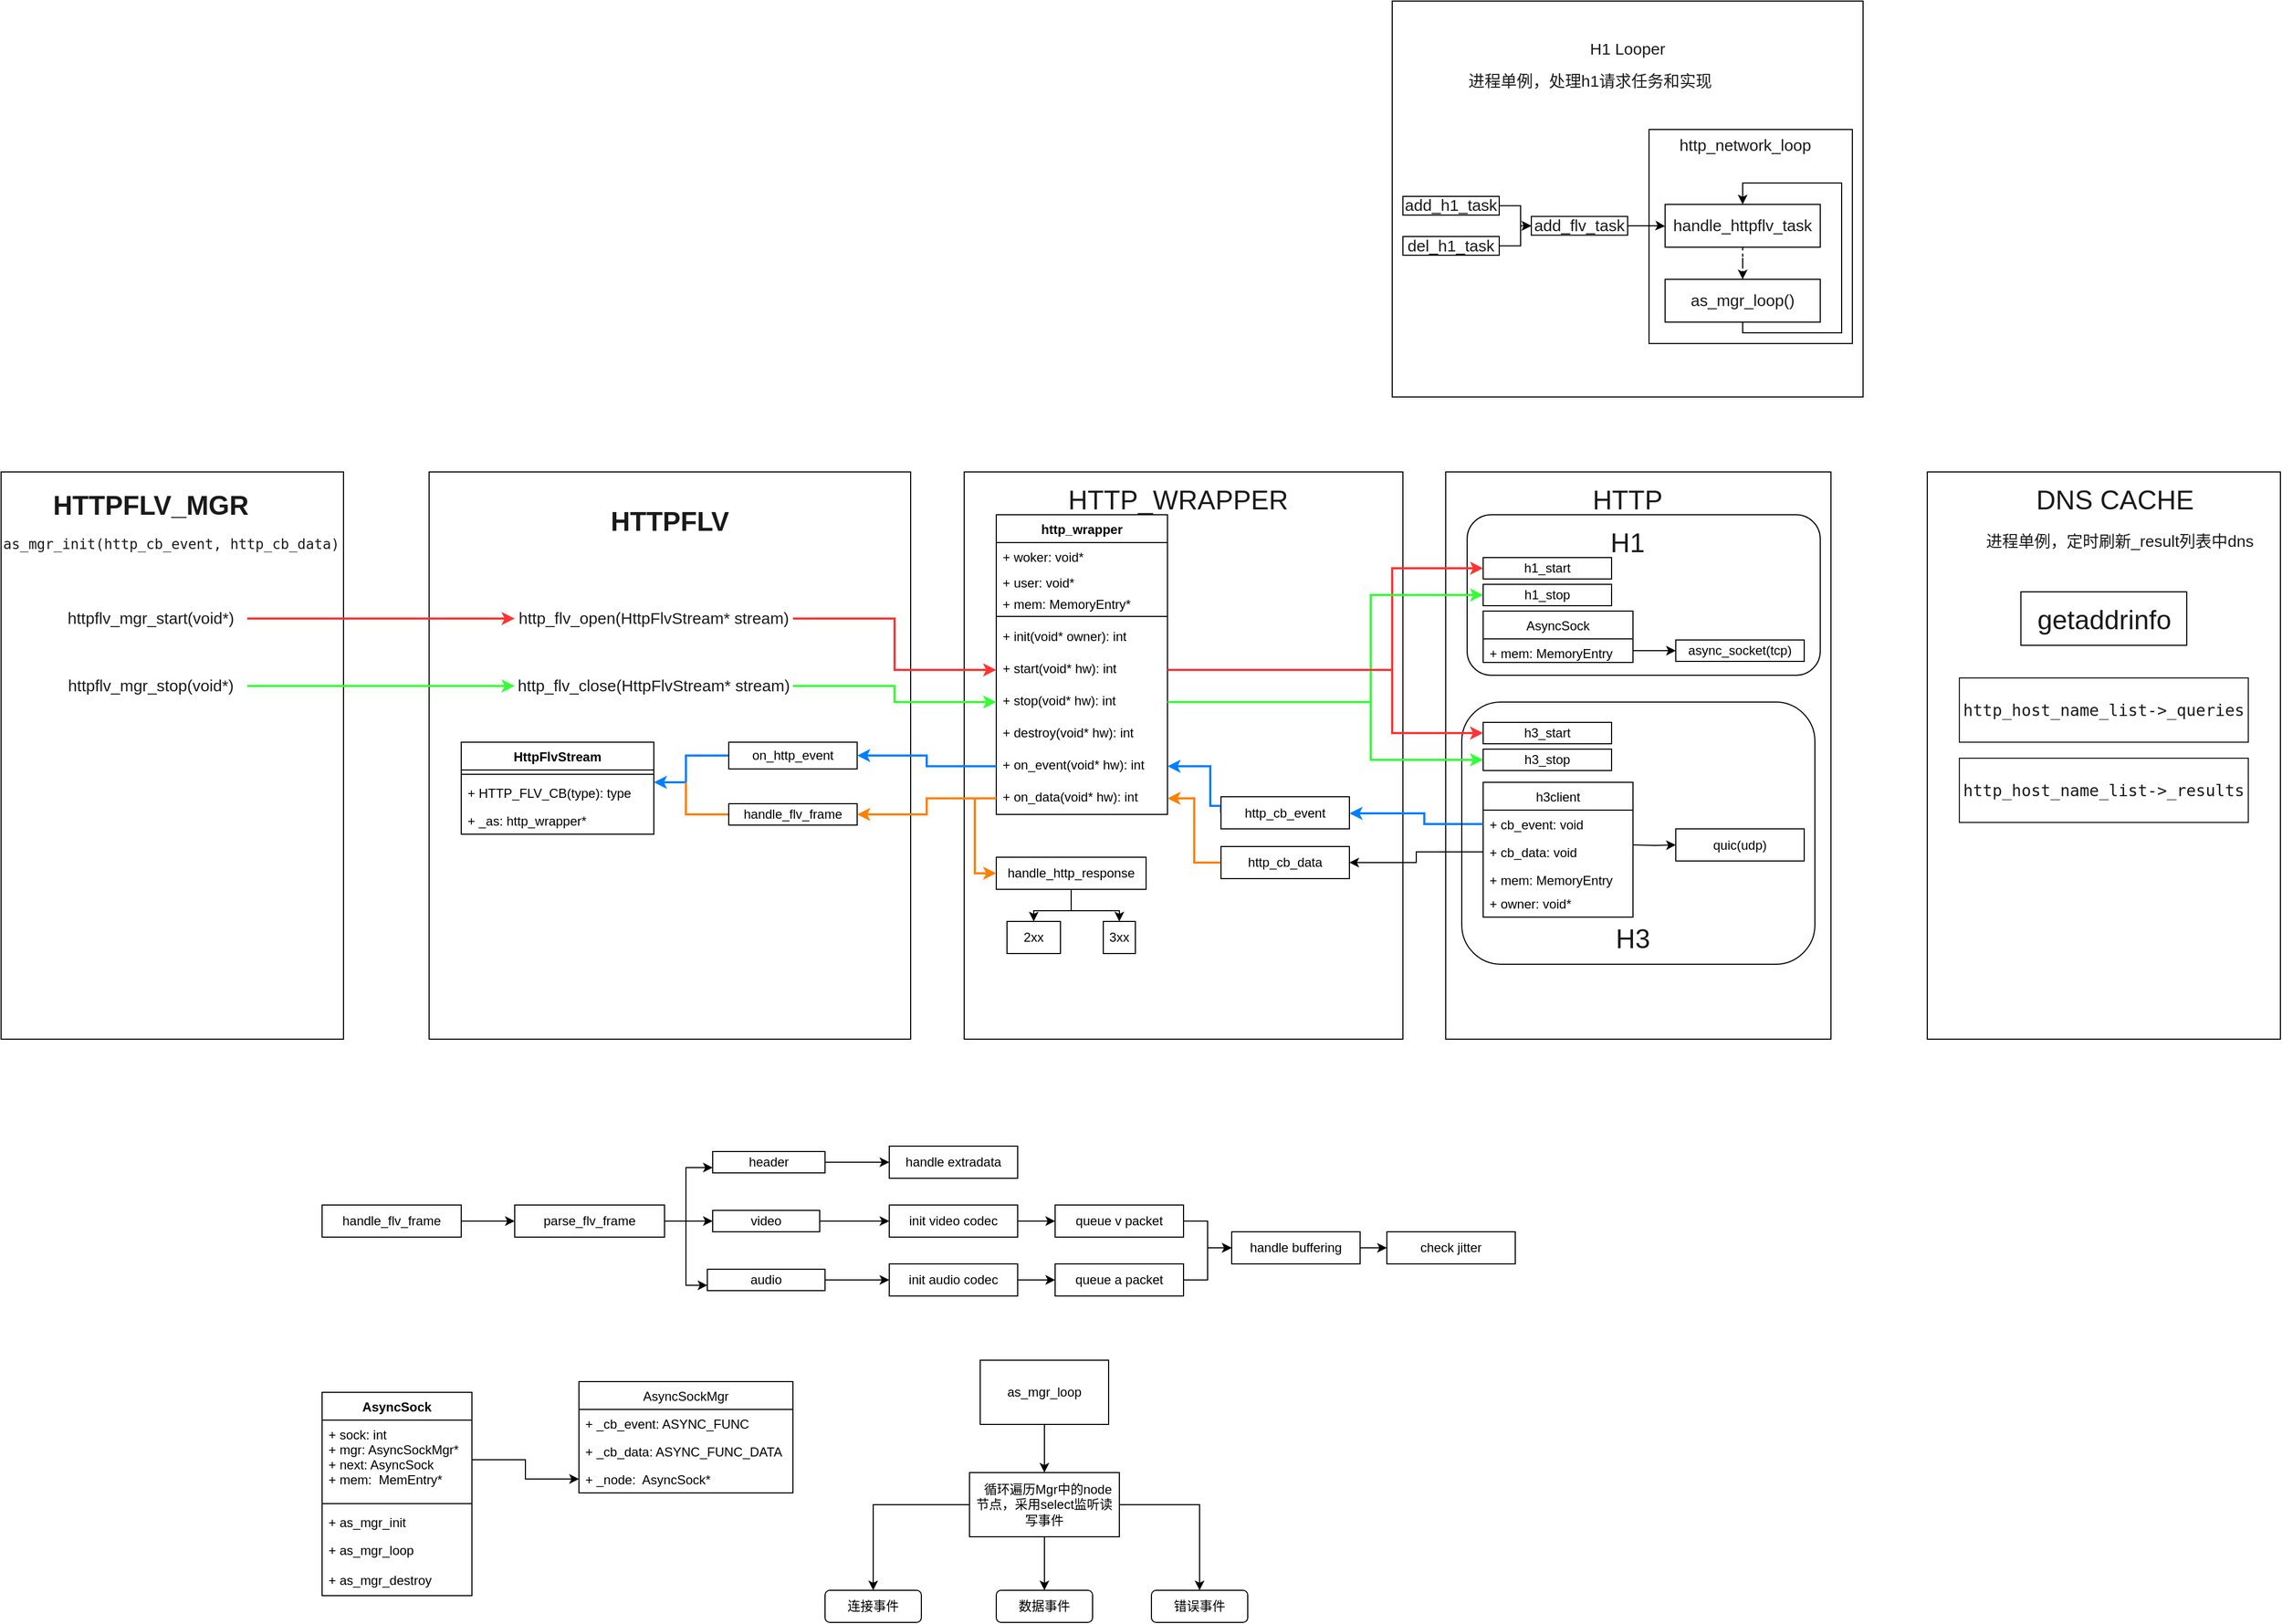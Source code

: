 <mxfile version="20.4.0" type="github">
  <diagram id="vO1amvy0kyj9_wai8O6I" name="Page-1">
    <mxGraphModel dx="2225" dy="1867" grid="1" gridSize="10" guides="1" tooltips="1" connect="1" arrows="1" fold="1" page="1" pageScale="1" pageWidth="850" pageHeight="1100" math="0" shadow="0">
      <root>
        <mxCell id="0" />
        <mxCell id="1" parent="0" />
        <mxCell id="cA0amRriEJMc-7uIuHtY-74" value="" style="rounded=0;whiteSpace=wrap;html=1;fontFamily=Helvetica;fontSize=25;fontColor=#1A1A1A;fillColor=none;gradientColor=none;" parent="1" vertex="1">
          <mxGeometry x="410" y="90" width="410" height="530" as="geometry" />
        </mxCell>
        <mxCell id="cA0amRriEJMc-7uIuHtY-109" value="" style="rounded=0;whiteSpace=wrap;html=1;fontFamily=Helvetica;fontSize=15.067;fontColor=#1A1A1A;fillColor=none;gradientColor=none;" parent="1" vertex="1">
          <mxGeometry x="-490" y="90" width="320" height="530" as="geometry" />
        </mxCell>
        <mxCell id="cA0amRriEJMc-7uIuHtY-4" value="" style="whiteSpace=wrap;html=1;" parent="1" vertex="1">
          <mxGeometry x="810" y="-350" width="440" height="370" as="geometry" />
        </mxCell>
        <mxCell id="cA0amRriEJMc-7uIuHtY-106" value="" style="rounded=0;whiteSpace=wrap;html=1;fontFamily=Helvetica;fontSize=15.067;fontColor=#1A1A1A;fillColor=none;gradientColor=none;" parent="1" vertex="1">
          <mxGeometry x="1050" y="-230" width="190" height="200" as="geometry" />
        </mxCell>
        <mxCell id="cA0amRriEJMc-7uIuHtY-70" value="" style="rounded=0;whiteSpace=wrap;html=1;fontFamily=Helvetica;fontSize=12;fontColor=#1A1A1A;fillColor=none;gradientColor=none;" parent="1" vertex="1">
          <mxGeometry x="-90" y="90" width="450" height="530" as="geometry" />
        </mxCell>
        <mxCell id="cA0amRriEJMc-7uIuHtY-83" value="" style="rounded=0;whiteSpace=wrap;html=1;fontFamily=Helvetica;fontSize=25;fontColor=#1A1A1A;fillColor=none;gradientColor=none;" parent="1" vertex="1">
          <mxGeometry x="1310" y="90" width="330" height="530" as="geometry" />
        </mxCell>
        <mxCell id="cA0amRriEJMc-7uIuHtY-76" value="" style="rounded=0;whiteSpace=wrap;html=1;fontFamily=Helvetica;fontSize=25;fontColor=#1A1A1A;fillColor=none;gradientColor=none;" parent="1" vertex="1">
          <mxGeometry x="860" y="90" width="360" height="530" as="geometry" />
        </mxCell>
        <mxCell id="cA0amRriEJMc-7uIuHtY-78" value="" style="rounded=1;whiteSpace=wrap;html=1;fontFamily=Helvetica;fontSize=25;fontColor=#1A1A1A;fillColor=none;gradientColor=none;" parent="1" vertex="1">
          <mxGeometry x="880" y="130" width="330" height="150" as="geometry" />
        </mxCell>
        <mxCell id="cA0amRriEJMc-7uIuHtY-5" value="async_socket(tcp)" style="whiteSpace=wrap;html=1;" parent="1" vertex="1">
          <mxGeometry x="1075" y="247" width="120" height="20" as="geometry" />
        </mxCell>
        <mxCell id="cA0amRriEJMc-7uIuHtY-6" value="quic(udp)" style="whiteSpace=wrap;html=1;" parent="1" vertex="1">
          <mxGeometry x="1075" y="423.5" width="120" height="30" as="geometry" />
        </mxCell>
        <mxCell id="cA0amRriEJMc-7uIuHtY-7" value="http_wrapper" style="swimlane;fontStyle=1;align=center;verticalAlign=top;childLayout=stackLayout;horizontal=1;startSize=26;horizontalStack=0;resizeParent=1;resizeParentMax=0;resizeLast=0;collapsible=1;marginBottom=0;" parent="1" vertex="1">
          <mxGeometry x="440" y="130" width="160" height="280" as="geometry" />
        </mxCell>
        <mxCell id="cA0amRriEJMc-7uIuHtY-8" value="+ woker: void*" style="text;strokeColor=none;fillColor=none;align=left;verticalAlign=top;spacingLeft=4;spacingRight=4;overflow=hidden;rotatable=0;points=[[0,0.5],[1,0.5]];portConstraint=eastwest;" parent="cA0amRriEJMc-7uIuHtY-7" vertex="1">
          <mxGeometry y="26" width="160" height="24" as="geometry" />
        </mxCell>
        <mxCell id="cA0amRriEJMc-7uIuHtY-11" value="+ user: void*" style="text;strokeColor=none;fillColor=none;align=left;verticalAlign=top;spacingLeft=4;spacingRight=4;overflow=hidden;rotatable=0;points=[[0,0.5],[1,0.5]];portConstraint=eastwest;" parent="cA0amRriEJMc-7uIuHtY-7" vertex="1">
          <mxGeometry y="50" width="160" height="20" as="geometry" />
        </mxCell>
        <mxCell id="cA0amRriEJMc-7uIuHtY-12" value="+ mem: MemoryEntry*" style="text;strokeColor=none;fillColor=none;align=left;verticalAlign=top;spacingLeft=4;spacingRight=4;overflow=hidden;rotatable=0;points=[[0,0.5],[1,0.5]];portConstraint=eastwest;" parent="cA0amRriEJMc-7uIuHtY-7" vertex="1">
          <mxGeometry y="70" width="160" height="20" as="geometry" />
        </mxCell>
        <mxCell id="cA0amRriEJMc-7uIuHtY-9" value="" style="line;strokeWidth=1;fillColor=none;align=left;verticalAlign=middle;spacingTop=-1;spacingLeft=3;spacingRight=3;rotatable=0;labelPosition=right;points=[];portConstraint=eastwest;" parent="cA0amRriEJMc-7uIuHtY-7" vertex="1">
          <mxGeometry y="90" width="160" height="10" as="geometry" />
        </mxCell>
        <mxCell id="cA0amRriEJMc-7uIuHtY-10" value="+ init(void* owner): int" style="text;strokeColor=none;fillColor=none;align=left;verticalAlign=top;spacingLeft=4;spacingRight=4;overflow=hidden;rotatable=0;points=[[0,0.5],[1,0.5]];portConstraint=eastwest;" parent="cA0amRriEJMc-7uIuHtY-7" vertex="1">
          <mxGeometry y="100" width="160" height="30" as="geometry" />
        </mxCell>
        <mxCell id="cA0amRriEJMc-7uIuHtY-13" value="+ start(void* hw): int" style="text;strokeColor=none;fillColor=none;align=left;verticalAlign=top;spacingLeft=4;spacingRight=4;overflow=hidden;rotatable=0;points=[[0,0.5],[1,0.5]];portConstraint=eastwest;" parent="cA0amRriEJMc-7uIuHtY-7" vertex="1">
          <mxGeometry y="130" width="160" height="30" as="geometry" />
        </mxCell>
        <mxCell id="cA0amRriEJMc-7uIuHtY-14" value="+ stop(void* hw): int" style="text;strokeColor=none;fillColor=none;align=left;verticalAlign=top;spacingLeft=4;spacingRight=4;overflow=hidden;rotatable=0;points=[[0,0.5],[1,0.5]];portConstraint=eastwest;" parent="cA0amRriEJMc-7uIuHtY-7" vertex="1">
          <mxGeometry y="160" width="160" height="30" as="geometry" />
        </mxCell>
        <mxCell id="cA0amRriEJMc-7uIuHtY-15" value="+ destroy(void* hw): int" style="text;strokeColor=none;fillColor=none;align=left;verticalAlign=top;spacingLeft=4;spacingRight=4;overflow=hidden;rotatable=0;points=[[0,0.5],[1,0.5]];portConstraint=eastwest;" parent="cA0amRriEJMc-7uIuHtY-7" vertex="1">
          <mxGeometry y="190" width="160" height="30" as="geometry" />
        </mxCell>
        <mxCell id="cA0amRriEJMc-7uIuHtY-16" value="+ on_event(void* hw): int" style="text;strokeColor=none;fillColor=none;align=left;verticalAlign=top;spacingLeft=4;spacingRight=4;overflow=hidden;rotatable=0;points=[[0,0.5],[1,0.5]];portConstraint=eastwest;" parent="cA0amRriEJMc-7uIuHtY-7" vertex="1">
          <mxGeometry y="220" width="160" height="30" as="geometry" />
        </mxCell>
        <mxCell id="cA0amRriEJMc-7uIuHtY-17" value="+ on_data(void* hw): int" style="text;strokeColor=none;fillColor=none;align=left;verticalAlign=top;spacingLeft=4;spacingRight=4;overflow=hidden;rotatable=0;points=[[0,0.5],[1,0.5]];portConstraint=eastwest;" parent="cA0amRriEJMc-7uIuHtY-7" vertex="1">
          <mxGeometry y="250" width="160" height="30" as="geometry" />
        </mxCell>
        <mxCell id="cA0amRriEJMc-7uIuHtY-42" style="edgeStyle=orthogonalEdgeStyle;rounded=0;orthogonalLoop=1;jettySize=auto;html=1;entryX=1;entryY=0.135;entryDx=0;entryDy=0;entryPerimeter=0;endArrow=classic;endFill=1;exitX=0;exitY=0.5;exitDx=0;exitDy=0;strokeWidth=2;strokeColor=#007FFF;" parent="1" source="cA0amRriEJMc-7uIuHtY-18" target="cA0amRriEJMc-7uIuHtY-39" edge="1">
          <mxGeometry relative="1" as="geometry">
            <Array as="points">
              <mxPoint x="150" y="355" />
              <mxPoint x="150" y="380" />
            </Array>
          </mxGeometry>
        </mxCell>
        <mxCell id="cA0amRriEJMc-7uIuHtY-18" value="on_http_event" style="whiteSpace=wrap;html=1;" parent="1" vertex="1">
          <mxGeometry x="190" y="342.5" width="120" height="25" as="geometry" />
        </mxCell>
        <mxCell id="cA0amRriEJMc-7uIuHtY-26" value="" style="edgeStyle=orthogonalEdgeStyle;rounded=0;orthogonalLoop=1;jettySize=auto;html=1;" parent="1" source="cA0amRriEJMc-7uIuHtY-20" target="cA0amRriEJMc-7uIuHtY-25" edge="1">
          <mxGeometry relative="1" as="geometry" />
        </mxCell>
        <mxCell id="cA0amRriEJMc-7uIuHtY-28" style="edgeStyle=orthogonalEdgeStyle;rounded=0;orthogonalLoop=1;jettySize=auto;html=1;entryX=0.5;entryY=0;entryDx=0;entryDy=0;" parent="1" source="cA0amRriEJMc-7uIuHtY-20" target="cA0amRriEJMc-7uIuHtY-27" edge="1">
          <mxGeometry relative="1" as="geometry" />
        </mxCell>
        <mxCell id="cA0amRriEJMc-7uIuHtY-20" value="handle_http_response" style="whiteSpace=wrap;html=1;" parent="1" vertex="1">
          <mxGeometry x="440" y="450" width="140" height="30" as="geometry" />
        </mxCell>
        <mxCell id="cA0amRriEJMc-7uIuHtY-41" style="edgeStyle=orthogonalEdgeStyle;rounded=0;orthogonalLoop=1;jettySize=auto;html=1;endArrow=none;endFill=0;strokeWidth=2;strokeColor=#FF8000;" parent="1" source="cA0amRriEJMc-7uIuHtY-22" edge="1">
          <mxGeometry relative="1" as="geometry">
            <mxPoint x="150" y="380" as="targetPoint" />
            <Array as="points">
              <mxPoint x="150" y="410" />
            </Array>
          </mxGeometry>
        </mxCell>
        <mxCell id="cA0amRriEJMc-7uIuHtY-22" value="handle_flv_frame" style="whiteSpace=wrap;html=1;" parent="1" vertex="1">
          <mxGeometry x="190" y="400" width="120" height="20" as="geometry" />
        </mxCell>
        <mxCell id="cA0amRriEJMc-7uIuHtY-25" value="2xx" style="whiteSpace=wrap;html=1;" parent="1" vertex="1">
          <mxGeometry x="450" y="510" width="50" height="30" as="geometry" />
        </mxCell>
        <mxCell id="cA0amRriEJMc-7uIuHtY-27" value="3xx" style="whiteSpace=wrap;html=1;" parent="1" vertex="1">
          <mxGeometry x="540" y="510" width="30" height="30" as="geometry" />
        </mxCell>
        <mxCell id="cA0amRriEJMc-7uIuHtY-32" style="edgeStyle=orthogonalEdgeStyle;rounded=0;orthogonalLoop=1;jettySize=auto;html=1;entryX=1;entryY=0.5;entryDx=0;entryDy=0;strokeColor=#007FFF;strokeWidth=2;" parent="1" source="cA0amRriEJMc-7uIuHtY-16" target="cA0amRriEJMc-7uIuHtY-18" edge="1">
          <mxGeometry relative="1" as="geometry" />
        </mxCell>
        <mxCell id="cA0amRriEJMc-7uIuHtY-33" style="edgeStyle=orthogonalEdgeStyle;rounded=0;orthogonalLoop=1;jettySize=auto;html=1;entryX=0;entryY=0.5;entryDx=0;entryDy=0;strokeWidth=2;strokeColor=#FF8000;" parent="1" source="cA0amRriEJMc-7uIuHtY-17" target="cA0amRriEJMc-7uIuHtY-20" edge="1">
          <mxGeometry relative="1" as="geometry" />
        </mxCell>
        <mxCell id="cA0amRriEJMc-7uIuHtY-34" style="edgeStyle=orthogonalEdgeStyle;rounded=0;orthogonalLoop=1;jettySize=auto;html=1;entryX=1;entryY=0.5;entryDx=0;entryDy=0;strokeColor=#FF8000;strokeWidth=2;" parent="1" source="cA0amRriEJMc-7uIuHtY-17" target="cA0amRriEJMc-7uIuHtY-22" edge="1">
          <mxGeometry relative="1" as="geometry" />
        </mxCell>
        <mxCell id="cA0amRriEJMc-7uIuHtY-36" value="HttpFlvStream" style="swimlane;fontStyle=1;align=center;verticalAlign=top;childLayout=stackLayout;horizontal=1;startSize=26;horizontalStack=0;resizeParent=1;resizeParentMax=0;resizeLast=0;collapsible=1;marginBottom=0;" parent="1" vertex="1">
          <mxGeometry x="-60" y="342.5" width="180" height="86" as="geometry" />
        </mxCell>
        <mxCell id="cA0amRriEJMc-7uIuHtY-38" value="" style="line;strokeWidth=1;fillColor=none;align=left;verticalAlign=middle;spacingTop=-1;spacingLeft=3;spacingRight=3;rotatable=0;labelPosition=right;points=[];portConstraint=eastwest;" parent="cA0amRriEJMc-7uIuHtY-36" vertex="1">
          <mxGeometry y="26" width="180" height="8" as="geometry" />
        </mxCell>
        <mxCell id="cA0amRriEJMc-7uIuHtY-39" value="+ HTTP_FLV_CB(type): type" style="text;strokeColor=none;fillColor=none;align=left;verticalAlign=top;spacingLeft=4;spacingRight=4;overflow=hidden;rotatable=0;points=[[0,0.5],[1,0.5]];portConstraint=eastwest;" parent="cA0amRriEJMc-7uIuHtY-36" vertex="1">
          <mxGeometry y="34" width="180" height="26" as="geometry" />
        </mxCell>
        <mxCell id="cA0amRriEJMc-7uIuHtY-112" value="+ _as: http_wrapper*" style="text;strokeColor=none;fillColor=none;align=left;verticalAlign=top;spacingLeft=4;spacingRight=4;overflow=hidden;rotatable=0;points=[[0,0.5],[1,0.5]];portConstraint=eastwest;" parent="cA0amRriEJMc-7uIuHtY-36" vertex="1">
          <mxGeometry y="60" width="180" height="26" as="geometry" />
        </mxCell>
        <mxCell id="cA0amRriEJMc-7uIuHtY-46" style="edgeStyle=orthogonalEdgeStyle;rounded=0;orthogonalLoop=1;jettySize=auto;html=1;entryX=0;entryY=0.5;entryDx=0;entryDy=0;endArrow=classic;endFill=1;" parent="1" target="cA0amRriEJMc-7uIuHtY-6" edge="1">
          <mxGeometry relative="1" as="geometry">
            <mxPoint x="1035" y="438.5" as="sourcePoint" />
          </mxGeometry>
        </mxCell>
        <mxCell id="cA0amRriEJMc-7uIuHtY-68" style="edgeStyle=orthogonalEdgeStyle;rounded=0;orthogonalLoop=1;jettySize=auto;html=1;fontFamily=Helvetica;fontSize=12;fontColor=#1A1A1A;exitX=0;exitY=0.5;exitDx=0;exitDy=0;strokeColor=#007FFF;strokeWidth=2;" parent="1" source="cA0amRriEJMc-7uIuHtY-48" target="cA0amRriEJMc-7uIuHtY-16" edge="1">
          <mxGeometry relative="1" as="geometry">
            <Array as="points">
              <mxPoint x="640" y="402" />
              <mxPoint x="640" y="365" />
            </Array>
          </mxGeometry>
        </mxCell>
        <mxCell id="cA0amRriEJMc-7uIuHtY-48" value="http_cb_event" style="whiteSpace=wrap;html=1;" parent="1" vertex="1">
          <mxGeometry x="650" y="393.5" width="120" height="30" as="geometry" />
        </mxCell>
        <mxCell id="cA0amRriEJMc-7uIuHtY-69" style="edgeStyle=orthogonalEdgeStyle;rounded=0;orthogonalLoop=1;jettySize=auto;html=1;entryX=1;entryY=0.5;entryDx=0;entryDy=0;fontFamily=Helvetica;fontSize=12;fontColor=#1A1A1A;exitX=0;exitY=0.5;exitDx=0;exitDy=0;strokeColor=#FF8000;strokeWidth=2;" parent="1" source="cA0amRriEJMc-7uIuHtY-49" target="cA0amRriEJMc-7uIuHtY-17" edge="1">
          <mxGeometry relative="1" as="geometry" />
        </mxCell>
        <mxCell id="cA0amRriEJMc-7uIuHtY-49" value="http_cb_data" style="whiteSpace=wrap;html=1;" parent="1" vertex="1">
          <mxGeometry x="650" y="440" width="120" height="30" as="geometry" />
        </mxCell>
        <mxCell id="cA0amRriEJMc-7uIuHtY-50" value="AsyncSock" style="swimlane;fontStyle=0;childLayout=stackLayout;horizontal=1;startSize=26;fillColor=none;horizontalStack=0;resizeParent=1;resizeParentMax=0;resizeLast=0;collapsible=1;marginBottom=0;" parent="1" vertex="1">
          <mxGeometry x="895" y="220" width="140" height="48" as="geometry" />
        </mxCell>
        <mxCell id="cA0amRriEJMc-7uIuHtY-53" value="+ mem: MemoryEntry" style="text;strokeColor=none;fillColor=none;align=left;verticalAlign=top;spacingLeft=4;spacingRight=4;overflow=hidden;rotatable=0;points=[[0,0.5],[1,0.5]];portConstraint=eastwest;" parent="cA0amRriEJMc-7uIuHtY-50" vertex="1">
          <mxGeometry y="26" width="140" height="22" as="geometry" />
        </mxCell>
        <mxCell id="cA0amRriEJMc-7uIuHtY-55" value="h3client" style="swimlane;fontStyle=0;childLayout=stackLayout;horizontal=1;startSize=26;fillColor=none;horizontalStack=0;resizeParent=1;resizeParentMax=0;resizeLast=0;collapsible=1;marginBottom=0;" parent="1" vertex="1">
          <mxGeometry x="895" y="380" width="140" height="126" as="geometry" />
        </mxCell>
        <mxCell id="cA0amRriEJMc-7uIuHtY-56" value="+ cb_event: void" style="text;strokeColor=none;fillColor=none;align=left;verticalAlign=top;spacingLeft=4;spacingRight=4;overflow=hidden;rotatable=0;points=[[0,0.5],[1,0.5]];portConstraint=eastwest;" parent="cA0amRriEJMc-7uIuHtY-55" vertex="1">
          <mxGeometry y="26" width="140" height="26" as="geometry" />
        </mxCell>
        <mxCell id="cA0amRriEJMc-7uIuHtY-57" value="+ cb_data: void" style="text;strokeColor=none;fillColor=none;align=left;verticalAlign=top;spacingLeft=4;spacingRight=4;overflow=hidden;rotatable=0;points=[[0,0.5],[1,0.5]];portConstraint=eastwest;" parent="cA0amRriEJMc-7uIuHtY-55" vertex="1">
          <mxGeometry y="52" width="140" height="26" as="geometry" />
        </mxCell>
        <mxCell id="cA0amRriEJMc-7uIuHtY-58" value="+ mem: MemoryEntry" style="text;strokeColor=none;fillColor=none;align=left;verticalAlign=top;spacingLeft=4;spacingRight=4;overflow=hidden;rotatable=0;points=[[0,0.5],[1,0.5]];portConstraint=eastwest;" parent="cA0amRriEJMc-7uIuHtY-55" vertex="1">
          <mxGeometry y="78" width="140" height="22" as="geometry" />
        </mxCell>
        <mxCell id="cA0amRriEJMc-7uIuHtY-59" value="+ owner: void*" style="text;strokeColor=none;fillColor=none;align=left;verticalAlign=top;spacingLeft=4;spacingRight=4;overflow=hidden;rotatable=0;points=[[0,0.5],[1,0.5]];portConstraint=eastwest;" parent="cA0amRriEJMc-7uIuHtY-55" vertex="1">
          <mxGeometry y="100" width="140" height="26" as="geometry" />
        </mxCell>
        <mxCell id="cA0amRriEJMc-7uIuHtY-61" style="edgeStyle=orthogonalEdgeStyle;rounded=0;orthogonalLoop=1;jettySize=auto;html=1;entryX=0;entryY=0.5;entryDx=0;entryDy=0;endArrow=classic;endFill=1;" parent="1" source="cA0amRriEJMc-7uIuHtY-53" target="cA0amRriEJMc-7uIuHtY-5" edge="1">
          <mxGeometry relative="1" as="geometry" />
        </mxCell>
        <mxCell id="cA0amRriEJMc-7uIuHtY-65" value="&lt;pre style=&quot;font-family: &amp;quot;JetBrains Mono&amp;quot;, monospace; font-size: 9.8pt;&quot;&gt;&lt;span style=&quot;background-color: rgb(255, 255, 255);&quot;&gt;&lt;font color=&quot;#1A1A1A&quot;&gt;as_mgr_init(http_cb_event, http_cb_data)&lt;/font&gt;&lt;/span&gt;&lt;/pre&gt;" style="text;whiteSpace=wrap;html=1;" parent="1" vertex="1">
          <mxGeometry x="-490" y="130" width="350" height="50" as="geometry" />
        </mxCell>
        <mxCell id="cA0amRriEJMc-7uIuHtY-66" style="edgeStyle=orthogonalEdgeStyle;rounded=0;orthogonalLoop=1;jettySize=auto;html=1;entryX=1;entryY=0.5;entryDx=0;entryDy=0;fontFamily=Helvetica;fontSize=12;fontColor=#1A1A1A;strokeColor=#007FFF;strokeWidth=2;" parent="1" source="cA0amRriEJMc-7uIuHtY-56" target="cA0amRriEJMc-7uIuHtY-48" edge="1">
          <mxGeometry relative="1" as="geometry">
            <Array as="points">
              <mxPoint x="840" y="419" />
              <mxPoint x="840" y="409" />
              <mxPoint x="770" y="409" />
            </Array>
          </mxGeometry>
        </mxCell>
        <mxCell id="cA0amRriEJMc-7uIuHtY-67" style="edgeStyle=orthogonalEdgeStyle;rounded=0;orthogonalLoop=1;jettySize=auto;html=1;entryX=1;entryY=0.5;entryDx=0;entryDy=0;fontFamily=Helvetica;fontSize=12;fontColor=#1A1A1A;" parent="1" source="cA0amRriEJMc-7uIuHtY-57" target="cA0amRriEJMc-7uIuHtY-49" edge="1">
          <mxGeometry relative="1" as="geometry" />
        </mxCell>
        <mxCell id="cA0amRriEJMc-7uIuHtY-71" value="&lt;font style=&quot;font-size: 25px;&quot;&gt;&lt;b&gt;HTTPFLV&lt;/b&gt;&lt;/font&gt;" style="text;html=1;strokeColor=none;fillColor=none;align=center;verticalAlign=middle;whiteSpace=wrap;rounded=0;fontFamily=Helvetica;fontSize=12;fontColor=#1A1A1A;" parent="1" vertex="1">
          <mxGeometry x="105" y="120" width="60" height="30" as="geometry" />
        </mxCell>
        <mxCell id="cA0amRriEJMc-7uIuHtY-73" value="&lt;font style=&quot;font-size: 25px;&quot;&gt;&lt;b&gt;HTTPFLV_MGR&lt;/b&gt;&lt;/font&gt;" style="text;html=1;strokeColor=none;fillColor=none;align=center;verticalAlign=middle;whiteSpace=wrap;rounded=0;fontFamily=Helvetica;fontSize=12;fontColor=#1A1A1A;" parent="1" vertex="1">
          <mxGeometry x="-390" y="100" width="80" height="40" as="geometry" />
        </mxCell>
        <mxCell id="cA0amRriEJMc-7uIuHtY-75" value="HTTP_WRAPPER" style="text;html=1;strokeColor=none;fillColor=none;align=center;verticalAlign=middle;whiteSpace=wrap;rounded=0;fontFamily=Helvetica;fontSize=25;fontColor=#1A1A1A;" parent="1" vertex="1">
          <mxGeometry x="580" y="100" width="60" height="30" as="geometry" />
        </mxCell>
        <mxCell id="cA0amRriEJMc-7uIuHtY-77" value="HTTP" style="text;html=1;strokeColor=none;fillColor=none;align=center;verticalAlign=middle;whiteSpace=wrap;rounded=0;fontFamily=Helvetica;fontSize=25;fontColor=#1A1A1A;" parent="1" vertex="1">
          <mxGeometry x="1000" y="100" width="60" height="30" as="geometry" />
        </mxCell>
        <mxCell id="cA0amRriEJMc-7uIuHtY-79" value="H1" style="text;html=1;strokeColor=none;fillColor=none;align=center;verticalAlign=middle;whiteSpace=wrap;rounded=0;fontFamily=Helvetica;fontSize=25;fontColor=#1A1A1A;" parent="1" vertex="1">
          <mxGeometry x="1000" y="140" width="60" height="30" as="geometry" />
        </mxCell>
        <mxCell id="cA0amRriEJMc-7uIuHtY-80" value="" style="rounded=1;whiteSpace=wrap;html=1;fontFamily=Helvetica;fontSize=25;fontColor=#1A1A1A;fillColor=none;gradientColor=none;" parent="1" vertex="1">
          <mxGeometry x="875" y="305" width="330" height="245" as="geometry" />
        </mxCell>
        <mxCell id="cA0amRriEJMc-7uIuHtY-81" value="H3" style="text;html=1;strokeColor=none;fillColor=none;align=center;verticalAlign=middle;whiteSpace=wrap;rounded=0;fontFamily=Helvetica;fontSize=25;fontColor=#1A1A1A;" parent="1" vertex="1">
          <mxGeometry x="1005" y="510" width="60" height="30" as="geometry" />
        </mxCell>
        <mxCell id="cA0amRriEJMc-7uIuHtY-84" value="DNS CACHE" style="text;html=1;strokeColor=none;fillColor=none;align=center;verticalAlign=middle;whiteSpace=wrap;rounded=0;fontFamily=Helvetica;fontSize=25;fontColor=#1A1A1A;" parent="1" vertex="1">
          <mxGeometry x="1407.5" y="100" width="155" height="30" as="geometry" />
        </mxCell>
        <mxCell id="cA0amRriEJMc-7uIuHtY-85" value="getaddrinfo" style="rounded=0;whiteSpace=wrap;html=1;fontFamily=Helvetica;fontSize=25;fontColor=#1A1A1A;fillColor=none;gradientColor=none;" parent="1" vertex="1">
          <mxGeometry x="1397.5" y="202" width="155" height="50" as="geometry" />
        </mxCell>
        <mxCell id="cA0amRriEJMc-7uIuHtY-86" value="&lt;pre style=&quot;font-family: &amp;quot;JetBrains Mono&amp;quot;, monospace; font-size: 15.067px;&quot;&gt;&lt;font style=&quot;font-size: 15.067px;&quot;&gt;&lt;span style=&quot;background-color: rgb(255, 255, 255);&quot;&gt;&lt;font style=&quot;font-size: 15.067px;&quot; color=&quot;#1A1A1A&quot;&gt;http_host_name_list-&amp;gt;_queries&lt;/font&gt;&lt;/span&gt;&lt;/font&gt;&lt;/pre&gt;" style="rounded=0;whiteSpace=wrap;html=1;fontFamily=Helvetica;fontSize=25;fontColor=#1A1A1A;fillColor=none;gradientColor=none;strokeColor=#1A1A1A;" parent="1" vertex="1">
          <mxGeometry x="1340" y="282.5" width="270" height="60" as="geometry" />
        </mxCell>
        <mxCell id="cA0amRriEJMc-7uIuHtY-87" value="&lt;pre style=&quot;font-family: &amp;quot;JetBrains Mono&amp;quot;, monospace; font-size: 15.067px;&quot;&gt;&lt;font style=&quot;font-size: 15.067px;&quot;&gt;&lt;span style=&quot;background-color: rgb(255, 255, 255);&quot;&gt;&lt;font style=&quot;font-size: 15.067px;&quot; color=&quot;#1A1A1A&quot;&gt;http_host_name_list-&amp;gt;_results&lt;/font&gt;&lt;/span&gt;&lt;/font&gt;&lt;/pre&gt;" style="rounded=0;whiteSpace=wrap;html=1;fontFamily=Helvetica;fontSize=25;fontColor=#1A1A1A;fillColor=none;gradientColor=none;strokeColor=#1A1A1A;" parent="1" vertex="1">
          <mxGeometry x="1340" y="357.5" width="270" height="60" as="geometry" />
        </mxCell>
        <mxCell id="cA0amRriEJMc-7uIuHtY-114" style="edgeStyle=orthogonalEdgeStyle;rounded=0;orthogonalLoop=1;jettySize=auto;html=1;entryX=0;entryY=0.5;entryDx=0;entryDy=0;fontFamily=Helvetica;fontSize=25;fontColor=#1A1A1A;strokeColor=#FF3333;strokeWidth=2;" parent="1" source="cA0amRriEJMc-7uIuHtY-89" target="cA0amRriEJMc-7uIuHtY-110" edge="1">
          <mxGeometry relative="1" as="geometry" />
        </mxCell>
        <mxCell id="cA0amRriEJMc-7uIuHtY-89" value="httpflv_mgr_start(void*)" style="text;html=1;strokeColor=none;fillColor=none;align=center;verticalAlign=middle;whiteSpace=wrap;rounded=0;fontFamily=Helvetica;fontSize=15.067;fontColor=#1A1A1A;" parent="1" vertex="1">
          <mxGeometry x="-440" y="212" width="180" height="30" as="geometry" />
        </mxCell>
        <mxCell id="cA0amRriEJMc-7uIuHtY-115" style="edgeStyle=orthogonalEdgeStyle;rounded=0;orthogonalLoop=1;jettySize=auto;html=1;entryX=0;entryY=0.5;entryDx=0;entryDy=0;fontFamily=Helvetica;fontSize=25;fontColor=#1A1A1A;strokeColor=#33FF33;strokeWidth=2;" parent="1" source="cA0amRriEJMc-7uIuHtY-90" target="cA0amRriEJMc-7uIuHtY-111" edge="1">
          <mxGeometry relative="1" as="geometry" />
        </mxCell>
        <mxCell id="cA0amRriEJMc-7uIuHtY-90" value="httpflv_mgr_stop(void*)" style="text;html=1;strokeColor=none;fillColor=none;align=center;verticalAlign=middle;whiteSpace=wrap;rounded=0;fontFamily=Helvetica;fontSize=15.067;fontColor=#1A1A1A;" parent="1" vertex="1">
          <mxGeometry x="-440" y="275" width="180" height="30" as="geometry" />
        </mxCell>
        <mxCell id="cA0amRriEJMc-7uIuHtY-91" value="H1 Looper" style="text;html=1;strokeColor=none;fillColor=none;align=center;verticalAlign=middle;whiteSpace=wrap;rounded=0;fontFamily=Helvetica;fontSize=15.067;fontColor=#1A1A1A;" parent="1" vertex="1">
          <mxGeometry x="950" y="-320" width="160" height="30" as="geometry" />
        </mxCell>
        <mxCell id="cA0amRriEJMc-7uIuHtY-94" style="edgeStyle=orthogonalEdgeStyle;rounded=0;orthogonalLoop=1;jettySize=auto;html=1;dashed=1;fontFamily=Helvetica;fontSize=15.067;fontColor=#1A1A1A;" parent="1" source="cA0amRriEJMc-7uIuHtY-92" target="cA0amRriEJMc-7uIuHtY-93" edge="1">
          <mxGeometry relative="1" as="geometry" />
        </mxCell>
        <mxCell id="cA0amRriEJMc-7uIuHtY-92" value="handle_httpflv_task" style="rounded=0;whiteSpace=wrap;html=1;fontFamily=Helvetica;fontSize=15.067;fontColor=#1A1A1A;fillColor=none;gradientColor=none;" parent="1" vertex="1">
          <mxGeometry x="1065" y="-160" width="145" height="40" as="geometry" />
        </mxCell>
        <mxCell id="cA0amRriEJMc-7uIuHtY-95" style="edgeStyle=orthogonalEdgeStyle;rounded=0;orthogonalLoop=1;jettySize=auto;html=1;entryX=0.5;entryY=0;entryDx=0;entryDy=0;fontFamily=Helvetica;fontSize=15.067;fontColor=#1A1A1A;" parent="1" source="cA0amRriEJMc-7uIuHtY-93" target="cA0amRriEJMc-7uIuHtY-92" edge="1">
          <mxGeometry relative="1" as="geometry">
            <Array as="points">
              <mxPoint x="1137" y="-40" />
              <mxPoint x="1230" y="-40" />
              <mxPoint x="1230" y="-180" />
              <mxPoint x="1137" y="-180" />
            </Array>
          </mxGeometry>
        </mxCell>
        <mxCell id="cA0amRriEJMc-7uIuHtY-93" value="as_mgr_loop()" style="rounded=0;whiteSpace=wrap;html=1;fontFamily=Helvetica;fontSize=15.067;fontColor=#1A1A1A;fillColor=none;gradientColor=none;" parent="1" vertex="1">
          <mxGeometry x="1065" y="-90" width="145" height="40" as="geometry" />
        </mxCell>
        <mxCell id="cA0amRriEJMc-7uIuHtY-97" value="http_network_loop" style="text;html=1;strokeColor=none;fillColor=none;align=center;verticalAlign=middle;whiteSpace=wrap;rounded=0;fontFamily=Helvetica;fontSize=15.067;fontColor=#1A1A1A;" parent="1" vertex="1">
          <mxGeometry x="1110" y="-230" width="60" height="30" as="geometry" />
        </mxCell>
        <mxCell id="cA0amRriEJMc-7uIuHtY-104" style="edgeStyle=orthogonalEdgeStyle;rounded=0;orthogonalLoop=1;jettySize=auto;html=1;entryX=0;entryY=0.5;entryDx=0;entryDy=0;fontFamily=Helvetica;fontSize=15.067;fontColor=#1A1A1A;" parent="1" source="cA0amRriEJMc-7uIuHtY-98" target="cA0amRriEJMc-7uIuHtY-102" edge="1">
          <mxGeometry relative="1" as="geometry" />
        </mxCell>
        <mxCell id="cA0amRriEJMc-7uIuHtY-98" value="add_h1_task" style="rounded=0;whiteSpace=wrap;html=1;fontFamily=Helvetica;fontSize=15.067;fontColor=#1A1A1A;fillColor=none;gradientColor=none;" parent="1" vertex="1">
          <mxGeometry x="820" y="-167.5" width="90" height="17.5" as="geometry" />
        </mxCell>
        <mxCell id="cA0amRriEJMc-7uIuHtY-105" style="edgeStyle=orthogonalEdgeStyle;rounded=0;orthogonalLoop=1;jettySize=auto;html=1;entryX=0;entryY=0.5;entryDx=0;entryDy=0;fontFamily=Helvetica;fontSize=15.067;fontColor=#1A1A1A;" parent="1" source="cA0amRriEJMc-7uIuHtY-101" target="cA0amRriEJMc-7uIuHtY-102" edge="1">
          <mxGeometry relative="1" as="geometry" />
        </mxCell>
        <mxCell id="cA0amRriEJMc-7uIuHtY-101" value="del_h1_task" style="rounded=0;whiteSpace=wrap;html=1;fontFamily=Helvetica;fontSize=15.067;fontColor=#1A1A1A;fillColor=none;gradientColor=none;" parent="1" vertex="1">
          <mxGeometry x="820" y="-130" width="90" height="17.5" as="geometry" />
        </mxCell>
        <mxCell id="cA0amRriEJMc-7uIuHtY-103" style="edgeStyle=orthogonalEdgeStyle;rounded=0;orthogonalLoop=1;jettySize=auto;html=1;fontFamily=Helvetica;fontSize=15.067;fontColor=#1A1A1A;entryX=0;entryY=0.509;entryDx=0;entryDy=0;entryPerimeter=0;" parent="1" source="cA0amRriEJMc-7uIuHtY-102" target="cA0amRriEJMc-7uIuHtY-92" edge="1">
          <mxGeometry relative="1" as="geometry">
            <mxPoint x="1050" y="-121.188" as="targetPoint" />
            <Array as="points">
              <mxPoint x="1060" y="-140" />
              <mxPoint x="1065" y="-140" />
            </Array>
          </mxGeometry>
        </mxCell>
        <mxCell id="cA0amRriEJMc-7uIuHtY-102" value="add_flv_task" style="rounded=0;whiteSpace=wrap;html=1;fontFamily=Helvetica;fontSize=15.067;fontColor=#1A1A1A;fillColor=none;gradientColor=none;" parent="1" vertex="1">
          <mxGeometry x="940" y="-148.75" width="90" height="17.5" as="geometry" />
        </mxCell>
        <mxCell id="cA0amRriEJMc-7uIuHtY-107" value="进程单例，处理h1请求任务和实现" style="text;html=1;strokeColor=none;fillColor=none;align=center;verticalAlign=middle;whiteSpace=wrap;rounded=0;fontFamily=Helvetica;fontSize=15.067;fontColor=#1A1A1A;" parent="1" vertex="1">
          <mxGeometry x="850" y="-290" width="290" height="30" as="geometry" />
        </mxCell>
        <mxCell id="cA0amRriEJMc-7uIuHtY-108" value="进程单例，定时刷新_result列表中dns" style="text;html=1;strokeColor=none;fillColor=none;align=center;verticalAlign=middle;whiteSpace=wrap;rounded=0;fontFamily=Helvetica;fontSize=15.067;fontColor=#1A1A1A;" parent="1" vertex="1">
          <mxGeometry x="1360" y="140" width="260" height="30" as="geometry" />
        </mxCell>
        <mxCell id="cA0amRriEJMc-7uIuHtY-116" style="edgeStyle=orthogonalEdgeStyle;rounded=0;orthogonalLoop=1;jettySize=auto;html=1;entryX=0;entryY=0.5;entryDx=0;entryDy=0;fontFamily=Helvetica;fontSize=25;fontColor=#1A1A1A;exitX=1;exitY=0.5;exitDx=0;exitDy=0;strokeWidth=2;strokeColor=#FF3333;" parent="1" source="cA0amRriEJMc-7uIuHtY-110" target="cA0amRriEJMc-7uIuHtY-13" edge="1">
          <mxGeometry relative="1" as="geometry" />
        </mxCell>
        <mxCell id="cA0amRriEJMc-7uIuHtY-110" value="http_flv_open(HttpFlvStream* stream)" style="text;html=1;strokeColor=none;fillColor=none;align=center;verticalAlign=middle;whiteSpace=wrap;rounded=0;fontFamily=Helvetica;fontSize=15.067;fontColor=#1A1A1A;" parent="1" vertex="1">
          <mxGeometry x="-10" y="212" width="260" height="30" as="geometry" />
        </mxCell>
        <mxCell id="cA0amRriEJMc-7uIuHtY-117" style="edgeStyle=orthogonalEdgeStyle;rounded=0;orthogonalLoop=1;jettySize=auto;html=1;entryX=0;entryY=0.5;entryDx=0;entryDy=0;fontFamily=Helvetica;fontSize=25;fontColor=#1A1A1A;strokeWidth=2;strokeColor=#33FF33;" parent="1" source="cA0amRriEJMc-7uIuHtY-111" target="cA0amRriEJMc-7uIuHtY-14" edge="1">
          <mxGeometry relative="1" as="geometry" />
        </mxCell>
        <mxCell id="cA0amRriEJMc-7uIuHtY-111" value="http_flv_close(HttpFlvStream* stream)" style="text;html=1;strokeColor=none;fillColor=none;align=center;verticalAlign=middle;whiteSpace=wrap;rounded=0;fontFamily=Helvetica;fontSize=15.067;fontColor=#1A1A1A;" parent="1" vertex="1">
          <mxGeometry x="-10" y="275" width="260" height="30" as="geometry" />
        </mxCell>
        <mxCell id="cA0amRriEJMc-7uIuHtY-118" value="h1_start" style="whiteSpace=wrap;html=1;" parent="1" vertex="1">
          <mxGeometry x="895" y="170" width="120" height="20" as="geometry" />
        </mxCell>
        <mxCell id="cA0amRriEJMc-7uIuHtY-119" value="h1_stop" style="whiteSpace=wrap;html=1;" parent="1" vertex="1">
          <mxGeometry x="895" y="195" width="120" height="20" as="geometry" />
        </mxCell>
        <mxCell id="cA0amRriEJMc-7uIuHtY-120" value="h3_start" style="whiteSpace=wrap;html=1;" parent="1" vertex="1">
          <mxGeometry x="895" y="324" width="120" height="20" as="geometry" />
        </mxCell>
        <mxCell id="cA0amRriEJMc-7uIuHtY-121" value="h3_stop" style="whiteSpace=wrap;html=1;" parent="1" vertex="1">
          <mxGeometry x="895" y="349" width="120" height="20" as="geometry" />
        </mxCell>
        <mxCell id="cA0amRriEJMc-7uIuHtY-122" style="edgeStyle=orthogonalEdgeStyle;rounded=0;orthogonalLoop=1;jettySize=auto;html=1;entryX=0;entryY=0.5;entryDx=0;entryDy=0;fontFamily=Helvetica;fontSize=25;fontColor=#1A1A1A;strokeColor=#FF3333;strokeWidth=2;" parent="1" source="cA0amRriEJMc-7uIuHtY-13" target="cA0amRriEJMc-7uIuHtY-118" edge="1">
          <mxGeometry relative="1" as="geometry">
            <Array as="points">
              <mxPoint x="810" y="275" />
              <mxPoint x="810" y="180" />
            </Array>
          </mxGeometry>
        </mxCell>
        <mxCell id="cA0amRriEJMc-7uIuHtY-123" style="edgeStyle=orthogonalEdgeStyle;rounded=0;orthogonalLoop=1;jettySize=auto;html=1;entryX=0;entryY=0.5;entryDx=0;entryDy=0;fontFamily=Helvetica;fontSize=25;fontColor=#1A1A1A;strokeColor=#33FF33;strokeWidth=2;" parent="1" source="cA0amRriEJMc-7uIuHtY-14" target="cA0amRriEJMc-7uIuHtY-119" edge="1">
          <mxGeometry relative="1" as="geometry">
            <Array as="points">
              <mxPoint x="790" y="305" />
              <mxPoint x="790" y="205" />
            </Array>
          </mxGeometry>
        </mxCell>
        <mxCell id="cA0amRriEJMc-7uIuHtY-124" style="edgeStyle=orthogonalEdgeStyle;rounded=0;orthogonalLoop=1;jettySize=auto;html=1;entryX=0;entryY=0.5;entryDx=0;entryDy=0;fontFamily=Helvetica;fontSize=25;fontColor=#1A1A1A;strokeColor=#FF3333;strokeWidth=2;" parent="1" source="cA0amRriEJMc-7uIuHtY-13" target="cA0amRriEJMc-7uIuHtY-120" edge="1">
          <mxGeometry relative="1" as="geometry">
            <Array as="points">
              <mxPoint x="810" y="275" />
              <mxPoint x="810" y="334" />
            </Array>
          </mxGeometry>
        </mxCell>
        <mxCell id="cA0amRriEJMc-7uIuHtY-126" style="edgeStyle=orthogonalEdgeStyle;rounded=0;orthogonalLoop=1;jettySize=auto;html=1;entryX=0;entryY=0.5;entryDx=0;entryDy=0;fontFamily=Helvetica;fontSize=25;fontColor=#1A1A1A;strokeWidth=2;strokeColor=#33FF33;" parent="1" source="cA0amRriEJMc-7uIuHtY-14" target="cA0amRriEJMc-7uIuHtY-121" edge="1">
          <mxGeometry relative="1" as="geometry">
            <Array as="points">
              <mxPoint x="790" y="305" />
              <mxPoint x="790" y="359" />
            </Array>
          </mxGeometry>
        </mxCell>
        <mxCell id="sgj0Pk3TnUekTyNWO7hc-7" style="edgeStyle=orthogonalEdgeStyle;rounded=0;orthogonalLoop=1;jettySize=auto;html=1;exitX=0;exitY=0.5;exitDx=0;exitDy=0;entryX=0;entryY=0.75;entryDx=0;entryDy=0;" edge="1" parent="1" source="sgj0Pk3TnUekTyNWO7hc-5" target="sgj0Pk3TnUekTyNWO7hc-4">
          <mxGeometry relative="1" as="geometry">
            <Array as="points">
              <mxPoint x="150" y="790" />
              <mxPoint x="150" y="740" />
            </Array>
          </mxGeometry>
        </mxCell>
        <mxCell id="sgj0Pk3TnUekTyNWO7hc-8" style="edgeStyle=orthogonalEdgeStyle;rounded=0;orthogonalLoop=1;jettySize=auto;html=1;exitX=1;exitY=0.5;exitDx=0;exitDy=0;entryX=0;entryY=0.75;entryDx=0;entryDy=0;" edge="1" parent="1" source="sgj0Pk3TnUekTyNWO7hc-1" target="sgj0Pk3TnUekTyNWO7hc-6">
          <mxGeometry relative="1" as="geometry" />
        </mxCell>
        <mxCell id="sgj0Pk3TnUekTyNWO7hc-29" value="" style="edgeStyle=orthogonalEdgeStyle;rounded=0;orthogonalLoop=1;jettySize=auto;html=1;" edge="1" parent="1" source="sgj0Pk3TnUekTyNWO7hc-1" target="sgj0Pk3TnUekTyNWO7hc-5">
          <mxGeometry relative="1" as="geometry" />
        </mxCell>
        <mxCell id="sgj0Pk3TnUekTyNWO7hc-1" value="&lt;div&gt;parse_flv_frame&lt;/div&gt;" style="rounded=0;whiteSpace=wrap;html=1;" vertex="1" parent="1">
          <mxGeometry x="-10" y="775" width="140" height="30" as="geometry" />
        </mxCell>
        <mxCell id="sgj0Pk3TnUekTyNWO7hc-3" style="edgeStyle=orthogonalEdgeStyle;rounded=0;orthogonalLoop=1;jettySize=auto;html=1;" edge="1" parent="1" source="sgj0Pk3TnUekTyNWO7hc-2">
          <mxGeometry relative="1" as="geometry">
            <mxPoint x="-10" y="790" as="targetPoint" />
          </mxGeometry>
        </mxCell>
        <mxCell id="sgj0Pk3TnUekTyNWO7hc-2" value="handle_flv_frame" style="rounded=0;whiteSpace=wrap;html=1;" vertex="1" parent="1">
          <mxGeometry x="-190" y="775" width="130" height="30" as="geometry" />
        </mxCell>
        <mxCell id="sgj0Pk3TnUekTyNWO7hc-16" value="" style="edgeStyle=orthogonalEdgeStyle;rounded=0;orthogonalLoop=1;jettySize=auto;html=1;" edge="1" parent="1" source="sgj0Pk3TnUekTyNWO7hc-4" target="sgj0Pk3TnUekTyNWO7hc-13">
          <mxGeometry relative="1" as="geometry" />
        </mxCell>
        <mxCell id="sgj0Pk3TnUekTyNWO7hc-4" value="&lt;div&gt;header&lt;/div&gt;" style="rounded=0;whiteSpace=wrap;html=1;" vertex="1" parent="1">
          <mxGeometry x="175" y="725" width="105" height="20" as="geometry" />
        </mxCell>
        <mxCell id="sgj0Pk3TnUekTyNWO7hc-19" value="" style="edgeStyle=orthogonalEdgeStyle;rounded=0;orthogonalLoop=1;jettySize=auto;html=1;" edge="1" parent="1" source="sgj0Pk3TnUekTyNWO7hc-5" target="sgj0Pk3TnUekTyNWO7hc-14">
          <mxGeometry relative="1" as="geometry" />
        </mxCell>
        <mxCell id="sgj0Pk3TnUekTyNWO7hc-5" value="&lt;div&gt;video&lt;/div&gt;" style="rounded=0;whiteSpace=wrap;html=1;" vertex="1" parent="1">
          <mxGeometry x="175" y="780" width="100" height="20" as="geometry" />
        </mxCell>
        <mxCell id="sgj0Pk3TnUekTyNWO7hc-18" value="" style="edgeStyle=orthogonalEdgeStyle;rounded=0;orthogonalLoop=1;jettySize=auto;html=1;" edge="1" parent="1" source="sgj0Pk3TnUekTyNWO7hc-6" target="sgj0Pk3TnUekTyNWO7hc-15">
          <mxGeometry relative="1" as="geometry" />
        </mxCell>
        <mxCell id="sgj0Pk3TnUekTyNWO7hc-6" value="&lt;div&gt;audio&lt;/div&gt;" style="rounded=0;whiteSpace=wrap;html=1;" vertex="1" parent="1">
          <mxGeometry x="170" y="835" width="110" height="20" as="geometry" />
        </mxCell>
        <mxCell id="sgj0Pk3TnUekTyNWO7hc-13" value="handle extradata" style="rounded=0;whiteSpace=wrap;html=1;" vertex="1" parent="1">
          <mxGeometry x="340" y="720" width="120" height="30" as="geometry" />
        </mxCell>
        <mxCell id="sgj0Pk3TnUekTyNWO7hc-22" value="" style="edgeStyle=orthogonalEdgeStyle;rounded=0;orthogonalLoop=1;jettySize=auto;html=1;" edge="1" parent="1" source="sgj0Pk3TnUekTyNWO7hc-14" target="sgj0Pk3TnUekTyNWO7hc-20">
          <mxGeometry relative="1" as="geometry" />
        </mxCell>
        <mxCell id="sgj0Pk3TnUekTyNWO7hc-14" value="init video codec" style="rounded=0;whiteSpace=wrap;html=1;" vertex="1" parent="1">
          <mxGeometry x="340" y="775" width="120" height="30" as="geometry" />
        </mxCell>
        <mxCell id="sgj0Pk3TnUekTyNWO7hc-23" value="" style="edgeStyle=orthogonalEdgeStyle;rounded=0;orthogonalLoop=1;jettySize=auto;html=1;" edge="1" parent="1" source="sgj0Pk3TnUekTyNWO7hc-15" target="sgj0Pk3TnUekTyNWO7hc-21">
          <mxGeometry relative="1" as="geometry" />
        </mxCell>
        <mxCell id="sgj0Pk3TnUekTyNWO7hc-15" value="&lt;div&gt;init audio codec&lt;/div&gt;" style="rounded=0;whiteSpace=wrap;html=1;" vertex="1" parent="1">
          <mxGeometry x="340" y="830" width="120" height="30" as="geometry" />
        </mxCell>
        <mxCell id="sgj0Pk3TnUekTyNWO7hc-26" value="" style="edgeStyle=orthogonalEdgeStyle;rounded=0;orthogonalLoop=1;jettySize=auto;html=1;" edge="1" parent="1" source="sgj0Pk3TnUekTyNWO7hc-20" target="sgj0Pk3TnUekTyNWO7hc-24">
          <mxGeometry relative="1" as="geometry" />
        </mxCell>
        <mxCell id="sgj0Pk3TnUekTyNWO7hc-20" value="queue v packet" style="rounded=0;whiteSpace=wrap;html=1;" vertex="1" parent="1">
          <mxGeometry x="495" y="775" width="120" height="30" as="geometry" />
        </mxCell>
        <mxCell id="sgj0Pk3TnUekTyNWO7hc-27" value="" style="edgeStyle=orthogonalEdgeStyle;rounded=0;orthogonalLoop=1;jettySize=auto;html=1;" edge="1" parent="1" source="sgj0Pk3TnUekTyNWO7hc-21" target="sgj0Pk3TnUekTyNWO7hc-24">
          <mxGeometry relative="1" as="geometry" />
        </mxCell>
        <mxCell id="sgj0Pk3TnUekTyNWO7hc-21" value="queue a packet" style="rounded=0;whiteSpace=wrap;html=1;" vertex="1" parent="1">
          <mxGeometry x="495" y="830" width="120" height="30" as="geometry" />
        </mxCell>
        <mxCell id="sgj0Pk3TnUekTyNWO7hc-28" value="" style="edgeStyle=orthogonalEdgeStyle;rounded=0;orthogonalLoop=1;jettySize=auto;html=1;" edge="1" parent="1" source="sgj0Pk3TnUekTyNWO7hc-24" target="sgj0Pk3TnUekTyNWO7hc-25">
          <mxGeometry relative="1" as="geometry" />
        </mxCell>
        <mxCell id="sgj0Pk3TnUekTyNWO7hc-24" value="&lt;div&gt;handle buffering&lt;/div&gt;" style="rounded=0;whiteSpace=wrap;html=1;" vertex="1" parent="1">
          <mxGeometry x="660" y="800" width="120" height="30" as="geometry" />
        </mxCell>
        <mxCell id="sgj0Pk3TnUekTyNWO7hc-25" value="&lt;div&gt;check jitter&lt;/div&gt;" style="rounded=0;whiteSpace=wrap;html=1;" vertex="1" parent="1">
          <mxGeometry x="805" y="800" width="120" height="30" as="geometry" />
        </mxCell>
        <mxCell id="sgj0Pk3TnUekTyNWO7hc-47" value="AsyncSock" style="swimlane;fontStyle=1;align=center;verticalAlign=top;childLayout=stackLayout;horizontal=1;startSize=26;horizontalStack=0;resizeParent=1;resizeParentMax=0;resizeLast=0;collapsible=1;marginBottom=0;labelBackgroundColor=#FFFFFF;" vertex="1" parent="1">
          <mxGeometry x="-190" y="950" width="140" height="190" as="geometry" />
        </mxCell>
        <mxCell id="sgj0Pk3TnUekTyNWO7hc-48" value="+ sock: int&#xa;+ mgr: AsyncSockMgr*&#xa;+ next: AsyncSock&#xa;+ mem:  MemEntry*&#xa; &#xa;" style="text;strokeColor=none;fillColor=none;align=left;verticalAlign=top;spacingLeft=4;spacingRight=4;overflow=hidden;rotatable=0;points=[[0,0.5],[1,0.5]];portConstraint=eastwest;labelBackgroundColor=#FFFFFF;" vertex="1" parent="sgj0Pk3TnUekTyNWO7hc-47">
          <mxGeometry y="26" width="140" height="74" as="geometry" />
        </mxCell>
        <mxCell id="sgj0Pk3TnUekTyNWO7hc-49" value="" style="line;strokeWidth=1;fillColor=none;align=left;verticalAlign=middle;spacingTop=-1;spacingLeft=3;spacingRight=3;rotatable=0;labelPosition=right;points=[];portConstraint=eastwest;strokeColor=inherit;labelBackgroundColor=#FFFFFF;" vertex="1" parent="sgj0Pk3TnUekTyNWO7hc-47">
          <mxGeometry y="100" width="140" height="8" as="geometry" />
        </mxCell>
        <mxCell id="sgj0Pk3TnUekTyNWO7hc-51" value="+ as_mgr_init" style="text;strokeColor=none;fillColor=none;align=left;verticalAlign=top;spacingLeft=4;spacingRight=4;overflow=hidden;rotatable=0;points=[[0,0.5],[1,0.5]];portConstraint=eastwest;labelBackgroundColor=#FFFFFF;" vertex="1" parent="sgj0Pk3TnUekTyNWO7hc-47">
          <mxGeometry y="108" width="140" height="26" as="geometry" />
        </mxCell>
        <mxCell id="sgj0Pk3TnUekTyNWO7hc-50" value="+ as_mgr_loop" style="text;strokeColor=none;fillColor=none;align=left;verticalAlign=top;spacingLeft=4;spacingRight=4;overflow=hidden;rotatable=0;points=[[0,0.5],[1,0.5]];portConstraint=eastwest;labelBackgroundColor=#FFFFFF;" vertex="1" parent="sgj0Pk3TnUekTyNWO7hc-47">
          <mxGeometry y="134" width="140" height="28" as="geometry" />
        </mxCell>
        <mxCell id="sgj0Pk3TnUekTyNWO7hc-52" value="+ as_mgr_destroy" style="text;strokeColor=none;fillColor=none;align=left;verticalAlign=top;spacingLeft=4;spacingRight=4;overflow=hidden;rotatable=0;points=[[0,0.5],[1,0.5]];portConstraint=eastwest;labelBackgroundColor=#FFFFFF;" vertex="1" parent="sgj0Pk3TnUekTyNWO7hc-47">
          <mxGeometry y="162" width="140" height="28" as="geometry" />
        </mxCell>
        <mxCell id="sgj0Pk3TnUekTyNWO7hc-55" value="AsyncSockMgr" style="swimlane;fontStyle=0;childLayout=stackLayout;horizontal=1;startSize=26;fillColor=none;horizontalStack=0;resizeParent=1;resizeParentMax=0;resizeLast=0;collapsible=1;marginBottom=0;labelBackgroundColor=#FFFFFF;" vertex="1" parent="1">
          <mxGeometry x="50" y="940" width="200" height="104" as="geometry" />
        </mxCell>
        <mxCell id="sgj0Pk3TnUekTyNWO7hc-56" value="+ _cb_event: ASYNC_FUNC" style="text;strokeColor=none;fillColor=none;align=left;verticalAlign=top;spacingLeft=4;spacingRight=4;overflow=hidden;rotatable=0;points=[[0,0.5],[1,0.5]];portConstraint=eastwest;labelBackgroundColor=#FFFFFF;" vertex="1" parent="sgj0Pk3TnUekTyNWO7hc-55">
          <mxGeometry y="26" width="200" height="26" as="geometry" />
        </mxCell>
        <mxCell id="sgj0Pk3TnUekTyNWO7hc-57" value="+ _cb_data: ASYNC_FUNC_DATA" style="text;strokeColor=none;fillColor=none;align=left;verticalAlign=top;spacingLeft=4;spacingRight=4;overflow=hidden;rotatable=0;points=[[0,0.5],[1,0.5]];portConstraint=eastwest;labelBackgroundColor=#FFFFFF;" vertex="1" parent="sgj0Pk3TnUekTyNWO7hc-55">
          <mxGeometry y="52" width="200" height="26" as="geometry" />
        </mxCell>
        <mxCell id="sgj0Pk3TnUekTyNWO7hc-58" value="+ _node:  AsyncSock*" style="text;strokeColor=none;fillColor=none;align=left;verticalAlign=top;spacingLeft=4;spacingRight=4;overflow=hidden;rotatable=0;points=[[0,0.5],[1,0.5]];portConstraint=eastwest;labelBackgroundColor=#FFFFFF;" vertex="1" parent="sgj0Pk3TnUekTyNWO7hc-55">
          <mxGeometry y="78" width="200" height="26" as="geometry" />
        </mxCell>
        <mxCell id="sgj0Pk3TnUekTyNWO7hc-59" value="" style="edgeStyle=orthogonalEdgeStyle;rounded=0;orthogonalLoop=1;jettySize=auto;html=1;" edge="1" parent="1" source="sgj0Pk3TnUekTyNWO7hc-48" target="sgj0Pk3TnUekTyNWO7hc-58">
          <mxGeometry relative="1" as="geometry" />
        </mxCell>
        <mxCell id="sgj0Pk3TnUekTyNWO7hc-62" value="" style="edgeStyle=orthogonalEdgeStyle;rounded=0;orthogonalLoop=1;jettySize=auto;html=1;" edge="1" parent="1" source="sgj0Pk3TnUekTyNWO7hc-60" target="sgj0Pk3TnUekTyNWO7hc-61">
          <mxGeometry relative="1" as="geometry" />
        </mxCell>
        <mxCell id="sgj0Pk3TnUekTyNWO7hc-60" value="as_mgr_loop" style="rounded=0;whiteSpace=wrap;html=1;labelBackgroundColor=#FFFFFF;" vertex="1" parent="1">
          <mxGeometry x="425" y="920" width="120" height="60" as="geometry" />
        </mxCell>
        <mxCell id="sgj0Pk3TnUekTyNWO7hc-66" value="" style="edgeStyle=orthogonalEdgeStyle;rounded=0;orthogonalLoop=1;jettySize=auto;html=1;" edge="1" parent="1" source="sgj0Pk3TnUekTyNWO7hc-61" target="sgj0Pk3TnUekTyNWO7hc-64">
          <mxGeometry relative="1" as="geometry">
            <Array as="points">
              <mxPoint x="485" y="1145" />
            </Array>
          </mxGeometry>
        </mxCell>
        <mxCell id="sgj0Pk3TnUekTyNWO7hc-69" style="edgeStyle=orthogonalEdgeStyle;rounded=0;orthogonalLoop=1;jettySize=auto;html=1;" edge="1" parent="1" source="sgj0Pk3TnUekTyNWO7hc-61" target="sgj0Pk3TnUekTyNWO7hc-63">
          <mxGeometry relative="1" as="geometry" />
        </mxCell>
        <mxCell id="sgj0Pk3TnUekTyNWO7hc-70" style="edgeStyle=orthogonalEdgeStyle;rounded=0;orthogonalLoop=1;jettySize=auto;html=1;entryX=0.5;entryY=0;entryDx=0;entryDy=0;" edge="1" parent="1" source="sgj0Pk3TnUekTyNWO7hc-61" target="sgj0Pk3TnUekTyNWO7hc-65">
          <mxGeometry relative="1" as="geometry" />
        </mxCell>
        <mxCell id="sgj0Pk3TnUekTyNWO7hc-61" value="&amp;nbsp; 循环遍历Mgr中的node节点，采用select监听读写事件" style="rounded=0;whiteSpace=wrap;html=1;labelBackgroundColor=#FFFFFF;" vertex="1" parent="1">
          <mxGeometry x="415" y="1025" width="140" height="60" as="geometry" />
        </mxCell>
        <mxCell id="sgj0Pk3TnUekTyNWO7hc-63" value="连接事件" style="rounded=1;whiteSpace=wrap;html=1;labelBackgroundColor=#FFFFFF;" vertex="1" parent="1">
          <mxGeometry x="280" y="1135" width="90" height="30" as="geometry" />
        </mxCell>
        <mxCell id="sgj0Pk3TnUekTyNWO7hc-64" value="数据事件" style="rounded=1;whiteSpace=wrap;html=1;labelBackgroundColor=#FFFFFF;" vertex="1" parent="1">
          <mxGeometry x="440" y="1135" width="90" height="30" as="geometry" />
        </mxCell>
        <mxCell id="sgj0Pk3TnUekTyNWO7hc-65" value="错误事件" style="rounded=1;whiteSpace=wrap;html=1;labelBackgroundColor=#FFFFFF;" vertex="1" parent="1">
          <mxGeometry x="585" y="1135" width="90" height="30" as="geometry" />
        </mxCell>
      </root>
    </mxGraphModel>
  </diagram>
</mxfile>
